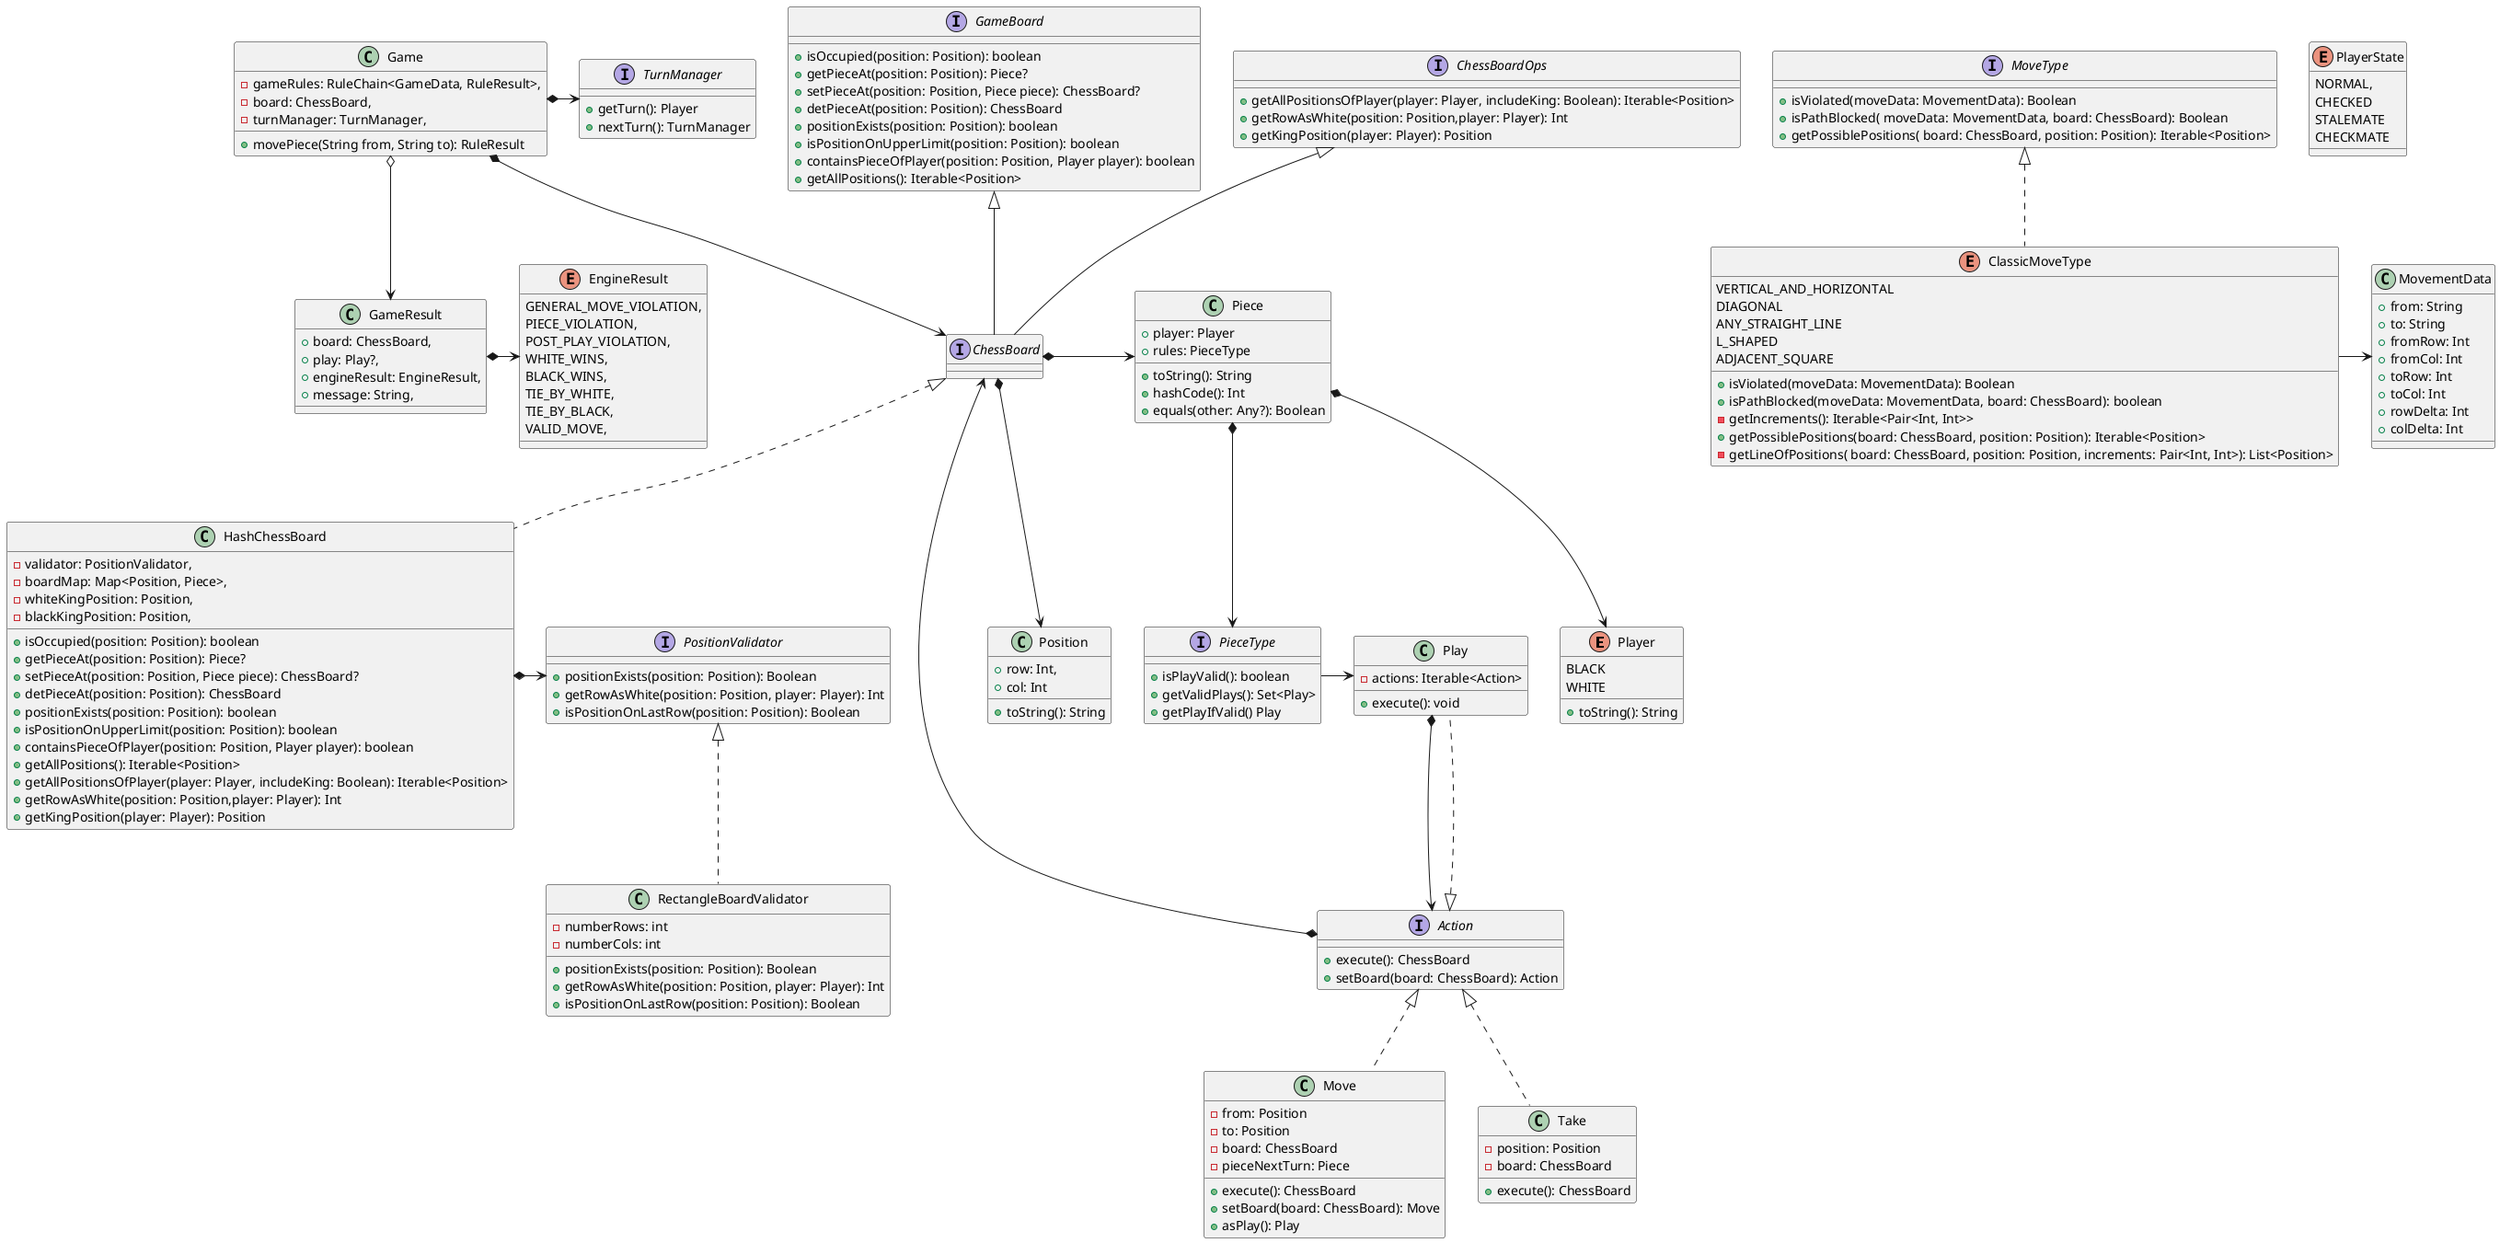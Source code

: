 @startuml
'https://plantuml.com/class-diagram



enum Player {
    BLACK
    WHITE
    + toString(): String
}

class Game {
    - gameRules: RuleChain<GameData, RuleResult>,
    - board: ChessBoard,
    - turnManager: TurnManager,
    + movePiece(String from, String to): RuleResult
}

class GameResult {
    + board: ChessBoard,
    + play: Play?,
    + engineResult: EngineResult,
    + message: String,
}

enum EngineResult {
    GENERAL_MOVE_VIOLATION,
    PIECE_VIOLATION,
    POST_PLAY_VIOLATION,
    WHITE_WINS,
    BLACK_WINS,
    TIE_BY_WHITE,
    TIE_BY_BLACK,
    VALID_MOVE,
}

interface TurnManager {
    + getTurn(): Player
    + nextTurn(): TurnManager
}

class Position{
    + row: Int,
    + col: Int
    + toString(): String
}

interface GameBoard {
    + isOccupied(position: Position): boolean
    + getPieceAt(position: Position): Piece?
    + setPieceAt(position: Position, Piece piece): ChessBoard?
    + detPieceAt(position: Position): ChessBoard
    + positionExists(position: Position): boolean
    + isPositionOnUpperLimit(position: Position): boolean
    + containsPieceOfPlayer(position: Position, Player player): boolean
    + getAllPositions(): Iterable<Position>
}

interface ChessBoardOps {
    + getAllPositionsOfPlayer(player: Player, includeKing: Boolean): Iterable<Position>
    + getRowAsWhite(position: Position,player: Player): Int
    + getKingPosition(player: Player): Position
}

interface ChessBoard extends GameBoard, ChessBoardOps

class HashChessBoard implements ChessBoard {
    - validator: PositionValidator,
    - boardMap: Map<Position, Piece>,
    - whiteKingPosition: Position,
    - blackKingPosition: Position,
    + isOccupied(position: Position): boolean
    + getPieceAt(position: Position): Piece?
    + setPieceAt(position: Position, Piece piece): ChessBoard?
    + detPieceAt(position: Position): ChessBoard
    + positionExists(position: Position): boolean
    + isPositionOnUpperLimit(position: Position): boolean
    + containsPieceOfPlayer(position: Position, Player player): boolean
    + getAllPositions(): Iterable<Position>
    + getAllPositionsOfPlayer(player: Player, includeKing: Boolean): Iterable<Position>
    + getRowAsWhite(position: Position,player: Player): Int
    + getKingPosition(player: Player): Position
}

interface PositionValidator {
    + positionExists(position: Position): Boolean
    + getRowAsWhite(position: Position, player: Player): Int
    + isPositionOnLastRow(position: Position): Boolean
}

class RectangleBoardValidator implements PositionValidator {
    - numberRows: int
    - numberCols: int
    + positionExists(position: Position): Boolean
    + getRowAsWhite(position: Position, player: Player): Int
    + isPositionOnLastRow(position: Position): Boolean
}

class Play implements Action {
    - actions: Iterable<Action>
    + execute(): void
}

interface Action {
    + execute(): ChessBoard
    + setBoard(board: ChessBoard): Action
}

class Move implements Action {
    - from: Position
    - to: Position
    - board: ChessBoard
    - pieceNextTurn: Piece
    + execute(): ChessBoard
    + setBoard(board: ChessBoard): Move
    + asPlay(): Play
}

class Take implements Action {
    - position: Position
    - board: ChessBoard
    + execute(): ChessBoard
}

class Piece {
    + player: Player
    + rules: PieceType
    + toString(): String
    + hashCode(): Int
    + equals(other: Any?): Boolean
}

interface PieceType {
    + isPlayValid(): boolean
    + getValidPlays(): Set<Play>
    + getPlayIfValid() Play
}

enum PlayerState {
    NORMAL,
    CHECKED
    STALEMATE
    CHECKMATE
}

interface MoveType {
    + isViolated(moveData: MovementData): Boolean
    + isPathBlocked( moveData: MovementData, board: ChessBoard): Boolean
    + getPossiblePositions( board: ChessBoard, position: Position): Iterable<Position>
}

enum ClassicMoveType implements MoveType {
    VERTICAL_AND_HORIZONTAL
    DIAGONAL
    ANY_STRAIGHT_LINE
    L_SHAPED
    ADJACENT_SQUARE

    + isViolated(moveData: MovementData): Boolean
    + isPathBlocked(moveData: MovementData, board: ChessBoard): boolean
    - getIncrements(): Iterable<Pair<Int, Int>>
    + getPossiblePositions(board: ChessBoard, position: Position): Iterable<Position>
    - getLineOfPositions( board: ChessBoard, position: Position, increments: Pair<Int, Int>): List<Position>
}

class MovementData {
    + from: String
    + to: String
    + fromRow: Int
    + fromCol: Int
    + toRow: Int
    + toCol: Int
    + rowDelta: Int
    + colDelta: Int
}

Game *--> ChessBoard
Game *-> TurnManager

Game o--> GameResult
GameResult *-> EngineResult

ChessBoard *-> Piece
ChessBoard *--> Position
HashChessBoard *-> PositionValidator
Piece *--> Player
Piece *--> PieceType
PieceType -> Play
Play *--> Action
Action *-> ChessBoard
ClassicMoveType -> MovementData

@enduml